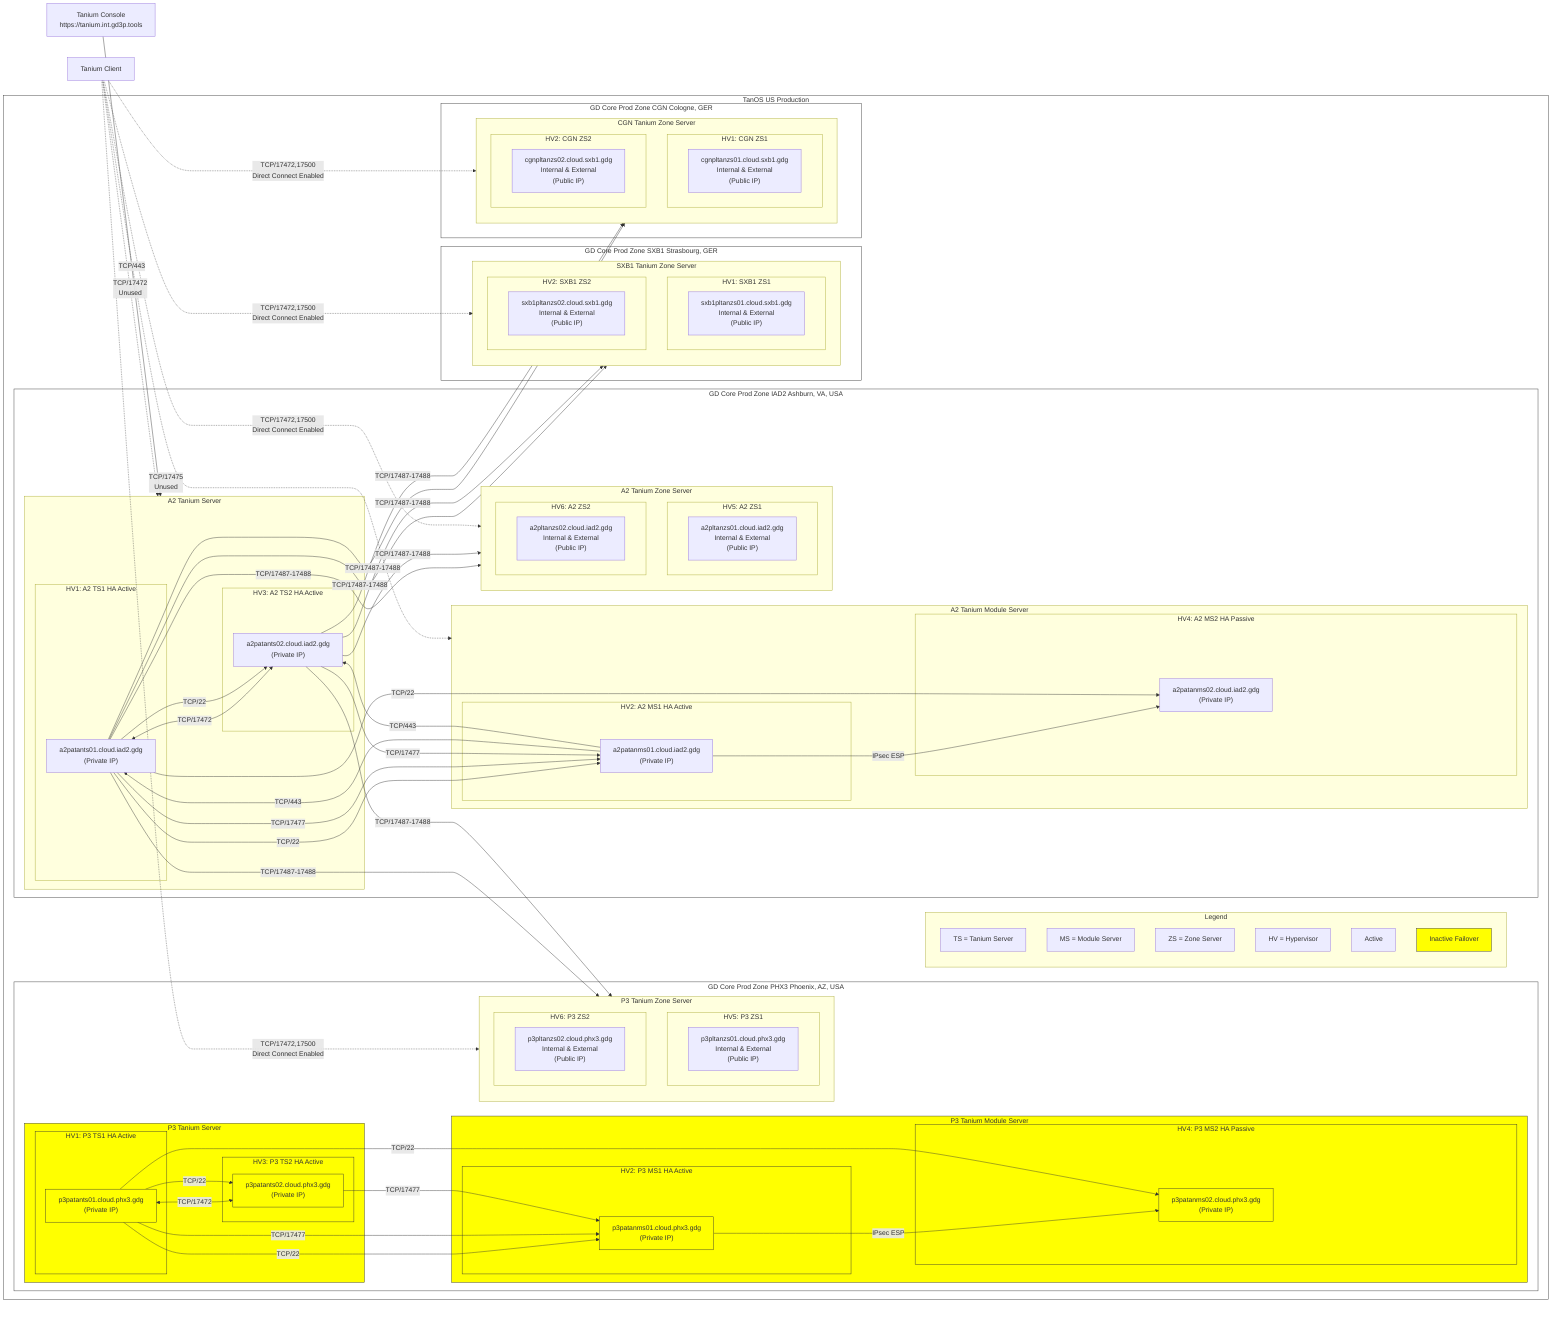 flowchart LR
    %% Define nodes and subgraphs
    subgraph TanOS_US_Prod["TanOS US Production"]
        subgraph Legend["Legend"]
            TS["TS = Tanium Server"]
            MS["MS = Module Server"]
            ZS["ZS = Zone Server"]
            HV["HV = Hypervisor"]
            active["Active"]
            failover["Inactive Failover"]
            class failover yellow
        end
        subgraph P3["GD Core Prod Zone PHX3 Phoenix, AZ, USA"]
            subgraph TS_P3["P3 Tanium Server"]
                %% Failover Cluster
                subgraph P3_HV1["HV1: P3 TS1 HA Active"]
                    TS_P3_1["p3patants01.cloud.phx3.gdg<br>(Private IP)"]
                    class TS_P3_1 yellow
                end
                subgraph P3_HV3["HV3: P3 TS2 HA Active"]
                    TS_P3_2["p3patants02.cloud.phx3.gdg<br>(Private IP)"]
                    class TS_P3_2 yellow
                end
                TS_P3_1 <-->|"TCP/17472"| TS_P3_2
            end
            subgraph MS_P3["P3 Tanium Module Server"]
                subgraph P3_HV2["HV2: P3 MS1 HA Active"]
                    MS_P3_1["p3patanms01.cloud.phx3.gdg<br>(Private IP)"]
                    class MS_P3_1 yellow
                end
                subgraph P3_HV4["HV4: P3 MS2 HA Passive"]
                    MS_P3_2["p3patanms02.cloud.phx3.gdg<br>(Private IP)"]
                    class MS_P3_2 yellow
                end
                MS_P3_1 -->|"IPsec ESP"| MS_P3_2
            end
            subgraph ZS_P3["P3 Tanium Zone Server"]
                %% Connects to Active Cluster
                subgraph P3_HV5["HV5: P3 ZS1"]
                    ZS_P3_1["p3pltanzs01.cloud.phx3.gdg<br/>Internal & External<br>(Public IP)"]
                end
                subgraph P3_HV6["HV6: P3 ZS2"]
                    ZS_P3_2["p3pltanzs02.cloud.phx3.gdg<br/>Internal & External<br>(Public IP)"]
                end
            end
        end
        subgraph A2["GD Core Prod Zone IAD2 Ashburn, VA, USA"]
            subgraph TS_A2["A2 Tanium Server"]
                %% Active Cluster
                subgraph A2_HV1["HV1: A2 TS1 HA Active"]
                    TS_A2_1["a2patants01.cloud.iad2.gdg<br>(Private IP)"]
                end
                subgraph A2_HV3["HV3: A2 TS2 HA Active"]
                    TS_A2_2["a2patants02.cloud.iad2.gdg<br>(Private IP)"]
                end
                TS_A2_1 <-->|"TCP/17472"| TS_A2_2
            end
            subgraph MS_A2["A2 Tanium Module Server"]
                subgraph A2_HV2["HV2: A2 MS1 HA Active"]
                    MS_A2_1["a2patanms01.cloud.iad2.gdg<br>(Private IP)"]
                end
                subgraph A2_HV4["HV4: A2 MS2 HA Passive"]
                    MS_A2_2["a2patanms02.cloud.iad2.gdg<br>(Private IP)"]
                end
                MS_A2_1 -->|"IPsec ESP"| MS_A2_2
            end
            subgraph ZS_A2["A2 Tanium Zone Server"]
                %% Connects to Active Cluster
                subgraph A2_HV5["HV5: A2 ZS1"]
                    ZS_A2_1["a2pltanzs01.cloud.iad2.gdg<br/>Internal & External<br>(Public IP)"]
                end
                subgraph A2_HV6["HV6: A2 ZS2"]
                    ZS_A2_2["a2pltanzs02.cloud.iad2.gdg<br/>Internal & External<br>(Public IP)"]
                end
            end
        end
        subgraph SXB1["GD Core Prod Zone SXB1 Strasbourg, GER"]
            subgraph ZS_SXB1["SXB1 Tanium Zone Server"]
                %% Connects to Active Cluster
                subgraph SXB1_HV1["HV1: SXB1 ZS1"]
                    ZS_SXB1_1["sxb1pltanzs01.cloud.sxb1.gdg<br/>Internal & External<br>(Public IP)"]
                end
                subgraph SXB1_HV2["HV2: SXB1 ZS2"]
                    ZS_SXB1_2["sxb1pltanzs02.cloud.sxb1.gdg<br/>Internal & External<br>(Public IP)"]
                end
            end
        end
        subgraph CGN["GD Core Prod Zone CGN Cologne, GER"]
            subgraph ZS_CGN["CGN Tanium Zone Server"]
                %% Connects to Active Cluster
                subgraph CGN_HV1["HV1: CGN ZS1"]
                    ZS_CGN_1["cgnpltanzs01.cloud.sxb1.gdg<br/>Internal & External<br>(Public IP)"]
                end
                subgraph CGN_HV2["HV2: CGN ZS2"]
                    ZS_CGN_2["cgnpltanzs02.cloud.sxb1.gdg<br/>Internal & External<br>(Public IP)"]
                end
            end
        end
    end

    %% Define nodes not part of a subgraph
    %%Title("TanOS Tanium US Production"):::StyleGoDaddyProd
    %%TaniumClientInt["Tanium Client"]
    TaniumClientExt["Tanium Client"]
    TaniumConsole["Tanium Console<br/>https://tanium.int.gd3p.tools"]
    %%RDPBastion["RDP Bastion Host<br/>cgnpwbastion01.gde.systems"]
    %%RDPClient["RDP Client"]

    %% Define relationships
    TS_A2_1 -->|"TCP/22"| TS_A2_2 & MS_A2_1 & MS_A2_2
    TS_P3_1 -->|"TCP/22"| TS_P3_2 & MS_P3_1 & MS_P3_2
    TS_A2_1 & TS_A2_2 -->|"TCP/17487-17488"| ZS_A2  & ZS_P3 & ZS_SXB1 & ZS_CGN
    TS_A2_1 & TS_A2_2 -->|"TCP/17477"| MS_A2_1
    TS_P3_1 & TS_P3_2 -->|"TCP/17477"| MS_P3_1
    MS_A2_1 -->|"TCP/443"| TS_A2_1 & TS_A2_2

    TaniumClientExt .->|"TCP/17472<br/>Unused"| TS_A2
    TaniumClientExt .->|"TCP/17475<br/>Unused"| MS_A2
    TaniumClientExt .->|"TCP/17472,17500<br/>Direct Connect Enabled"| ZS_A2 & ZS_P3 & ZS_SXB1 & ZS_CGN
    TaniumConsole -->|"TCP/443"| TS_A2
    %%RDPClient -->|"TCP/UDP/3389"| RDPBastion -->|"TCP/UDP/3389"| ZS_CGN

    %% Add hyperlinks
    click TaniumConsole "https://tanium.int.gd3p.tools" "Tanium Console (VPN Required)"

    %% Define styles
    classDef StyleGoDaddyProd fill:#E22726,color:#000000,stroke:#FFFFFF,stroke-width:1px;
    classDef StyleGoDaddyProdEMEA fill:#FED317,color:#2F1C4C,stroke:#FADCD9,stroke-width:1px;
    classDef StyleGoDaddyDev fill:#00782E,color:#D8EFEF,stroke:#FFEEA9,stroke-width:1px;
    classDef yellow fill:#ff0,stroke:#333,stroke-width:1px;
    classDef white fill:#fff,stroke:#333,stroke-width:1px;

    class TanOS_US_Prod white
    class P3 white
    class A2 white
    class SXB1 white
    class CGN white
    class TS_P3 yellow
    class MS_P3 yellow
    class P3_HV1 yellow
    class P3_HV2 yellow
    class P3_HV3 yellow
    class P3_HV4 yellow

    %% Assign styles
    %%class Title StyleGoDaddyProd;